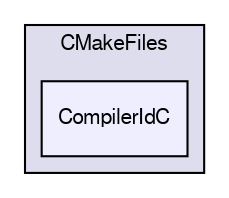 digraph "glm/CMakeFiles/CompilerIdC" {
  compound=true
  node [ fontsize="10", fontname="FreeSans"];
  edge [ labelfontsize="10", labelfontname="FreeSans"];
  subgraph clusterdir_326403417f3d6e2e161a37bc18b8181f {
    graph [ bgcolor="#ddddee", pencolor="black", label="CMakeFiles" fontname="FreeSans", fontsize="10", URL="dir_326403417f3d6e2e161a37bc18b8181f.html"]
  dir_5add0f12858e7f832db67e29edae0506 [shape=box, label="CompilerIdC", style="filled", fillcolor="#eeeeff", pencolor="black", URL="dir_5add0f12858e7f832db67e29edae0506.html"];
  }
}
